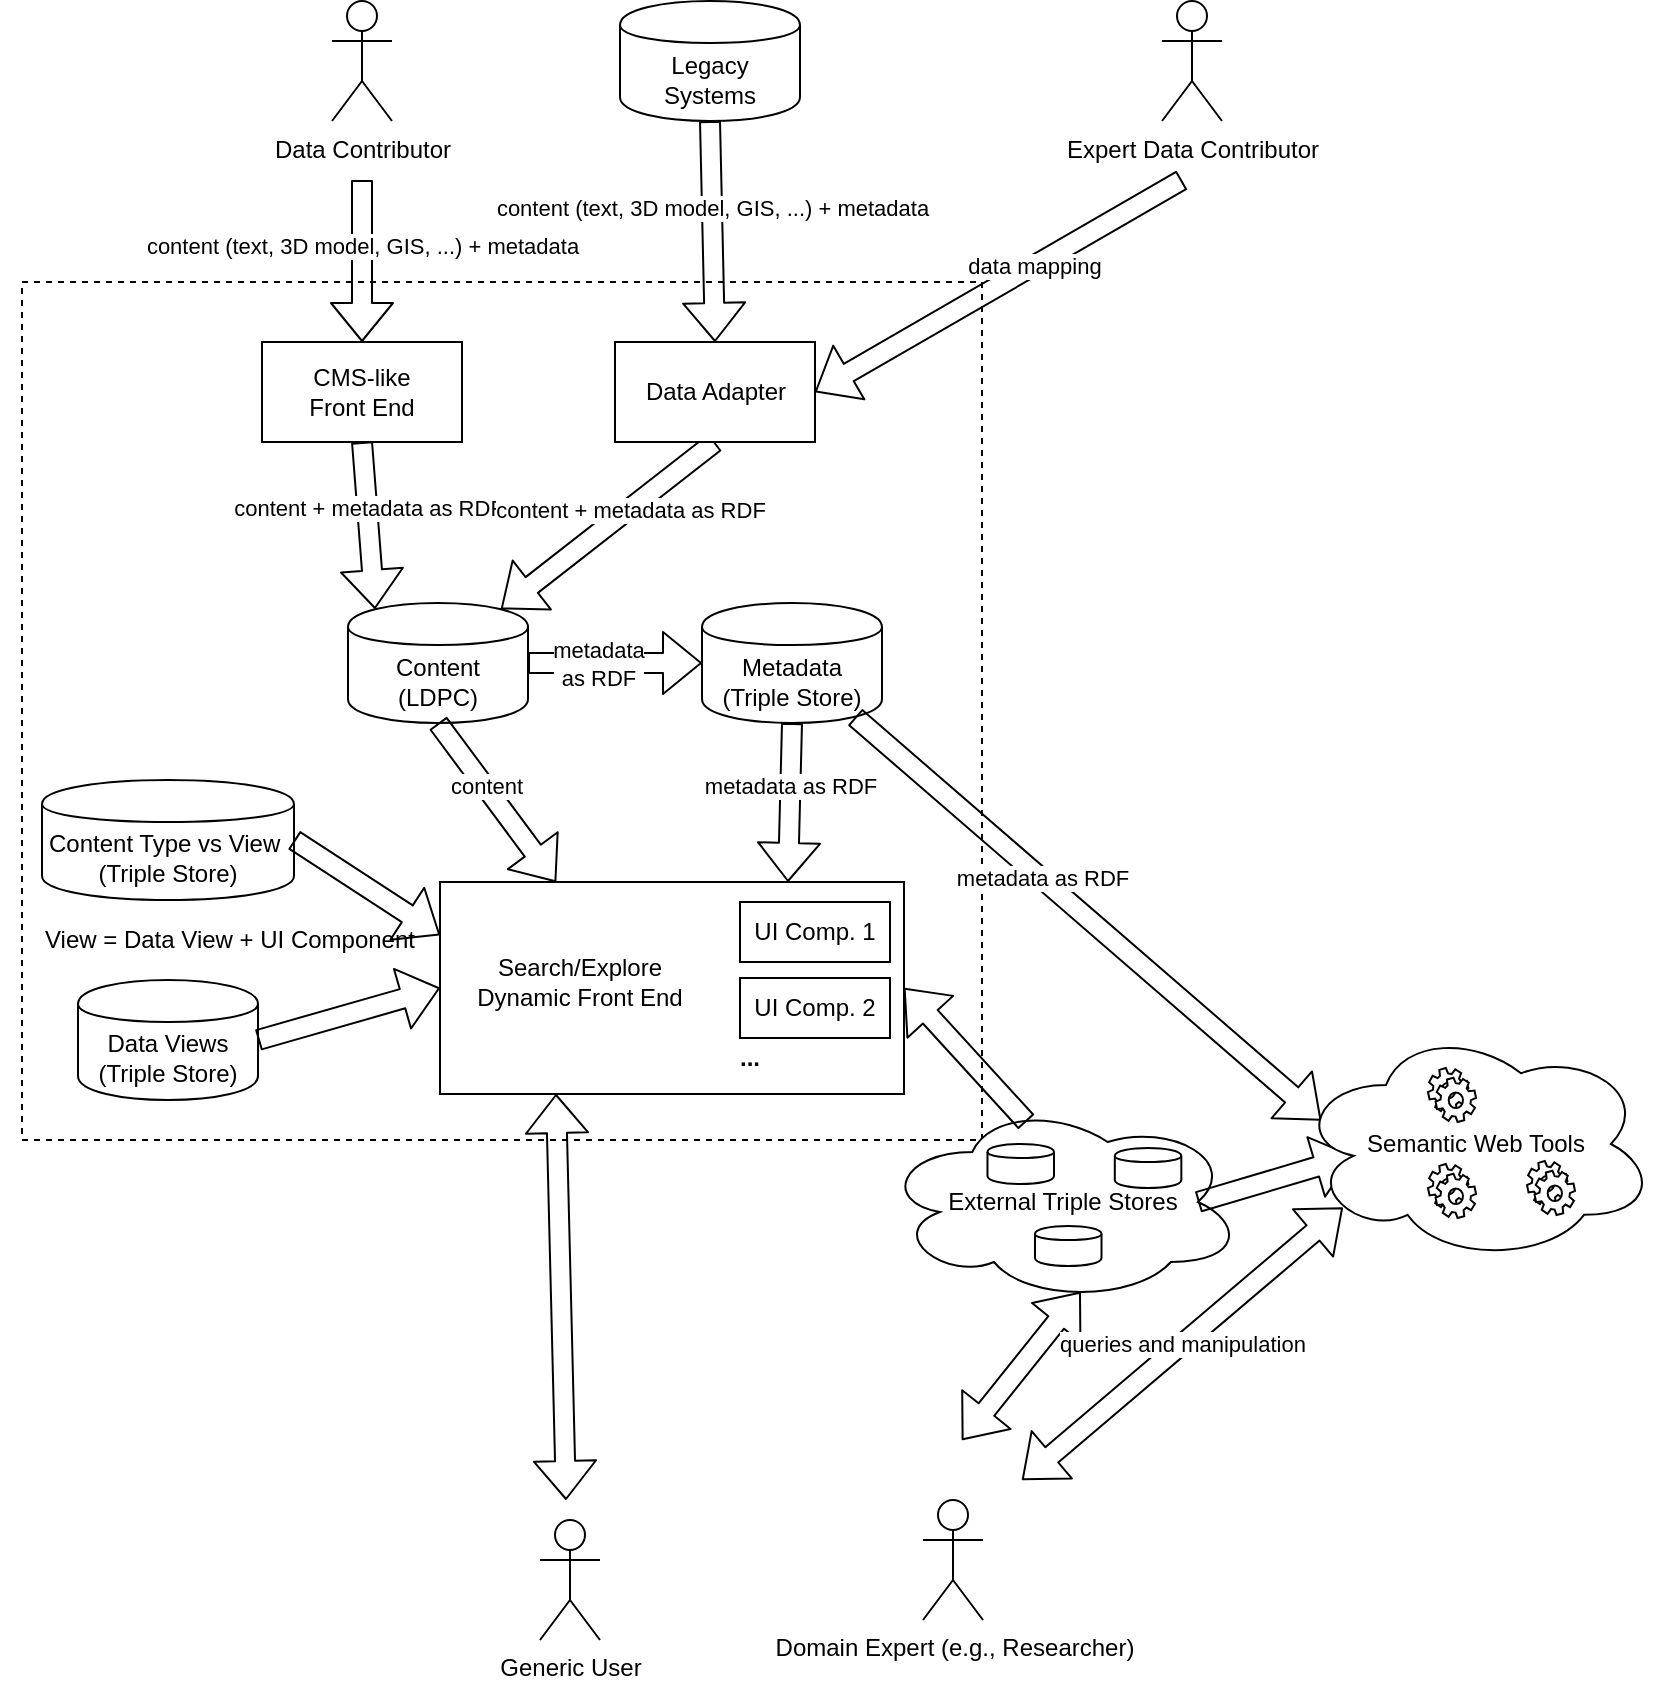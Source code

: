 <mxfile version="12.5.1" type="github" pages="3">
  <diagram id="x-GXoumUO5DQMGYrBul2" name="Generale">
    <mxGraphModel dx="2493" dy="803" grid="1" gridSize="10" guides="1" tooltips="1" connect="1" arrows="1" fold="1" page="1" pageScale="1" pageWidth="827" pageHeight="1169" math="0" shadow="0">
      <root>
        <mxCell id="0"/>
        <mxCell id="1" parent="0"/>
        <mxCell id="YvR29Pg27sldjMJZo0AP-3" value="" style="rounded=0;whiteSpace=wrap;html=1;dashed=1;" parent="1" vertex="1">
          <mxGeometry x="10" y="151" width="480" height="429" as="geometry"/>
        </mxCell>
        <mxCell id="RN9INIxDvgJOFiBCgrXU-7" value="Data Contributor" style="shape=umlActor;verticalLabelPosition=bottom;labelBackgroundColor=#ffffff;verticalAlign=top;html=1;outlineConnect=0;" parent="1" vertex="1">
          <mxGeometry x="165" y="10.5" width="30" height="60" as="geometry"/>
        </mxCell>
        <mxCell id="RN9INIxDvgJOFiBCgrXU-9" value="CMS-like&lt;br&gt;Front End" style="rounded=0;whiteSpace=wrap;html=1;" parent="1" vertex="1">
          <mxGeometry x="130" y="181" width="100" height="50" as="geometry"/>
        </mxCell>
        <mxCell id="5JjlQ0Los4AuPIkOIIEd-3" value="&lt;span&gt;Content&lt;br&gt;(LDPC)&lt;/span&gt;" style="shape=cylinder;whiteSpace=wrap;html=1;boundedLbl=1;backgroundOutline=1;" parent="1" vertex="1">
          <mxGeometry x="173" y="311.5" width="90" height="60" as="geometry"/>
        </mxCell>
        <mxCell id="5JjlQ0Los4AuPIkOIIEd-5" value="&lt;span&gt;Metadata&lt;br&gt;(Triple Store)&lt;/span&gt;" style="shape=cylinder;whiteSpace=wrap;html=1;boundedLbl=1;backgroundOutline=1;" parent="1" vertex="1">
          <mxGeometry x="350" y="311.5" width="90" height="60" as="geometry"/>
        </mxCell>
        <mxCell id="5JjlQ0Los4AuPIkOIIEd-11" value="Generic User" style="shape=umlActor;verticalLabelPosition=bottom;labelBackgroundColor=#ffffff;verticalAlign=top;html=1;outlineConnect=0;" parent="1" vertex="1">
          <mxGeometry x="269" y="770" width="30" height="60" as="geometry"/>
        </mxCell>
        <mxCell id="5JjlQ0Los4AuPIkOIIEd-12" value="Domain Expert (e.g., Researcher)" style="shape=umlActor;verticalLabelPosition=bottom;labelBackgroundColor=#ffffff;verticalAlign=top;html=1;outlineConnect=0;" parent="1" vertex="1">
          <mxGeometry x="460.5" y="760" width="30" height="60" as="geometry"/>
        </mxCell>
        <mxCell id="5JjlQ0Los4AuPIkOIIEd-15" value="content (text, 3D model, GIS, ...) + metadata" style="shape=flexArrow;endArrow=classic;html=1;entryX=0.5;entryY=0;entryDx=0;entryDy=0;" parent="1" target="RN9INIxDvgJOFiBCgrXU-9" edge="1">
          <mxGeometry x="-0.2" width="50" height="50" relative="1" as="geometry">
            <mxPoint x="180" y="100" as="sourcePoint"/>
            <mxPoint x="-130" y="600" as="targetPoint"/>
            <Array as="points"/>
            <mxPoint as="offset"/>
          </mxGeometry>
        </mxCell>
        <mxCell id="5JjlQ0Los4AuPIkOIIEd-21" value="content" style="shape=flexArrow;endArrow=classic;html=1;entryX=0.25;entryY=0;entryDx=0;entryDy=0;exitX=0.5;exitY=1;exitDx=0;exitDy=0;" parent="1" source="5JjlQ0Los4AuPIkOIIEd-3" target="5JjlQ0Los4AuPIkOIIEd-8" edge="1">
          <mxGeometry x="-0.2" width="50" height="50" relative="1" as="geometry">
            <mxPoint x="155" y="250" as="sourcePoint"/>
            <mxPoint x="154" y="323" as="targetPoint"/>
            <Array as="points"/>
            <mxPoint as="offset"/>
          </mxGeometry>
        </mxCell>
        <mxCell id="5JjlQ0Los4AuPIkOIIEd-22" value="metadata&lt;br&gt;as RDF&lt;br&gt;" style="shape=flexArrow;endArrow=classic;html=1;entryX=0;entryY=0.5;entryDx=0;entryDy=0;exitX=1;exitY=0.5;exitDx=0;exitDy=0;" parent="1" source="5JjlQ0Los4AuPIkOIIEd-3" target="5JjlQ0Los4AuPIkOIIEd-5" edge="1">
          <mxGeometry x="-0.2" width="50" height="50" relative="1" as="geometry">
            <mxPoint x="218" y="250" as="sourcePoint"/>
            <mxPoint x="217" y="323" as="targetPoint"/>
            <Array as="points"/>
            <mxPoint as="offset"/>
          </mxGeometry>
        </mxCell>
        <mxCell id="5JjlQ0Los4AuPIkOIIEd-26" value="metadata&amp;nbsp;as RDF&lt;br&gt;" style="shape=flexArrow;endArrow=classic;html=1;entryX=0.75;entryY=0;entryDx=0;entryDy=0;exitX=0.5;exitY=1;exitDx=0;exitDy=0;" parent="1" source="5JjlQ0Los4AuPIkOIIEd-5" target="5JjlQ0Los4AuPIkOIIEd-8" edge="1">
          <mxGeometry x="-0.2" width="50" height="50" relative="1" as="geometry">
            <mxPoint x="489" y="580" as="sourcePoint"/>
            <mxPoint x="451" y="683" as="targetPoint"/>
            <Array as="points"/>
            <mxPoint as="offset"/>
          </mxGeometry>
        </mxCell>
        <mxCell id="5JjlQ0Los4AuPIkOIIEd-27" value="metadata as RDF&lt;br&gt;" style="shape=flexArrow;endArrow=classic;html=1;exitX=0.85;exitY=0.95;exitDx=0;exitDy=0;exitPerimeter=0;entryX=0.07;entryY=0.4;entryDx=0;entryDy=0;entryPerimeter=0;" parent="1" source="5JjlQ0Los4AuPIkOIIEd-5" target="5JjlQ0Los4AuPIkOIIEd-36" edge="1">
          <mxGeometry x="-0.2" width="50" height="50" relative="1" as="geometry">
            <mxPoint x="244" y="647" as="sourcePoint"/>
            <mxPoint x="580" y="614" as="targetPoint"/>
            <Array as="points"/>
            <mxPoint as="offset"/>
          </mxGeometry>
        </mxCell>
        <mxCell id="5JjlQ0Los4AuPIkOIIEd-28" value="" style="shape=flexArrow;endArrow=classic;startArrow=classic;html=1;entryX=0.25;entryY=1;entryDx=0;entryDy=0;" parent="1" target="5JjlQ0Los4AuPIkOIIEd-8" edge="1">
          <mxGeometry width="50" height="50" relative="1" as="geometry">
            <mxPoint x="282" y="760" as="sourcePoint"/>
            <mxPoint x="156" y="750" as="targetPoint"/>
          </mxGeometry>
        </mxCell>
        <mxCell id="5JjlQ0Los4AuPIkOIIEd-29" value="" style="shape=flexArrow;endArrow=classic;startArrow=classic;html=1;entryX=0.55;entryY=0.95;entryDx=0;entryDy=0;entryPerimeter=0;" parent="1" target="5JjlQ0Los4AuPIkOIIEd-31" edge="1">
          <mxGeometry width="50" height="50" relative="1" as="geometry">
            <mxPoint x="480" y="730" as="sourcePoint"/>
            <mxPoint x="530" y="454" as="targetPoint"/>
          </mxGeometry>
        </mxCell>
        <mxCell id="5JjlQ0Los4AuPIkOIIEd-41" value="" style="group" parent="1" vertex="1" connectable="0">
          <mxGeometry x="440" y="561" width="191" height="121" as="geometry"/>
        </mxCell>
        <mxCell id="5JjlQ0Los4AuPIkOIIEd-31" value="External Triple Stores" style="ellipse;shape=cloud;whiteSpace=wrap;html=1;" parent="5JjlQ0Los4AuPIkOIIEd-41" vertex="1">
          <mxGeometry width="180.547" height="100" as="geometry"/>
        </mxCell>
        <mxCell id="5JjlQ0Los4AuPIkOIIEd-32" value="" style="shape=cylinder;whiteSpace=wrap;html=1;boundedLbl=1;backgroundOutline=1;" parent="5JjlQ0Los4AuPIkOIIEd-41" vertex="1">
          <mxGeometry x="52.739" y="21" width="33.259" height="20" as="geometry"/>
        </mxCell>
        <mxCell id="5JjlQ0Los4AuPIkOIIEd-33" value="" style="shape=cylinder;whiteSpace=wrap;html=1;boundedLbl=1;backgroundOutline=1;" parent="5JjlQ0Los4AuPIkOIIEd-41" vertex="1">
          <mxGeometry x="76.495" y="62" width="33.259" height="20" as="geometry"/>
        </mxCell>
        <mxCell id="5JjlQ0Los4AuPIkOIIEd-34" value="" style="shape=cylinder;whiteSpace=wrap;html=1;boundedLbl=1;backgroundOutline=1;" parent="5JjlQ0Los4AuPIkOIIEd-41" vertex="1">
          <mxGeometry x="116.405" y="23" width="33.259" height="20" as="geometry"/>
        </mxCell>
        <mxCell id="5JjlQ0Los4AuPIkOIIEd-42" value="" style="shape=flexArrow;endArrow=classic;html=1;entryX=1;entryY=0.5;entryDx=0;entryDy=0;exitX=0.4;exitY=0.1;exitDx=0;exitDy=0;exitPerimeter=0;" parent="1" source="5JjlQ0Los4AuPIkOIIEd-31" target="5JjlQ0Los4AuPIkOIIEd-8" edge="1">
          <mxGeometry x="-0.2" width="50" height="50" relative="1" as="geometry">
            <mxPoint x="340" y="647" as="sourcePoint"/>
            <mxPoint x="326" y="770" as="targetPoint"/>
            <Array as="points"/>
            <mxPoint as="offset"/>
          </mxGeometry>
        </mxCell>
        <mxCell id="5JjlQ0Los4AuPIkOIIEd-44" value="" style="shape=flexArrow;endArrow=classic;html=1;entryX=0.16;entryY=0.55;entryDx=0;entryDy=0;entryPerimeter=0;exitX=0.875;exitY=0.5;exitDx=0;exitDy=0;exitPerimeter=0;" parent="1" source="5JjlQ0Los4AuPIkOIIEd-31" target="5JjlQ0Los4AuPIkOIIEd-36" edge="1">
          <mxGeometry x="-0.2" width="50" height="50" relative="1" as="geometry">
            <mxPoint x="688" y="550" as="sourcePoint"/>
            <mxPoint x="779" y="532" as="targetPoint"/>
            <Array as="points"/>
            <mxPoint as="offset"/>
          </mxGeometry>
        </mxCell>
        <mxCell id="5JjlQ0Los4AuPIkOIIEd-45" value="queries and manipulation" style="shape=flexArrow;endArrow=classic;startArrow=classic;html=1;entryX=0.13;entryY=0.77;entryDx=0;entryDy=0;entryPerimeter=0;" parent="1" target="5JjlQ0Los4AuPIkOIIEd-36" edge="1">
          <mxGeometry width="50" height="50" relative="1" as="geometry">
            <mxPoint x="510" y="750" as="sourcePoint"/>
            <mxPoint x="815" y="548" as="targetPoint"/>
          </mxGeometry>
        </mxCell>
        <mxCell id="5JjlQ0Los4AuPIkOIIEd-70" value="&lt;span&gt;Legacy Systems&lt;/span&gt;" style="shape=cylinder;whiteSpace=wrap;html=1;boundedLbl=1;backgroundOutline=1;" parent="1" vertex="1">
          <mxGeometry x="309" y="10.5" width="90" height="60" as="geometry"/>
        </mxCell>
        <mxCell id="5JjlQ0Los4AuPIkOIIEd-72" value="content&amp;nbsp;+ metadata as RDF" style="shape=flexArrow;endArrow=classic;html=1;entryX=0.15;entryY=0.05;entryDx=0;entryDy=0;exitX=0.5;exitY=1;exitDx=0;exitDy=0;entryPerimeter=0;" parent="1" source="RN9INIxDvgJOFiBCgrXU-9" target="5JjlQ0Los4AuPIkOIIEd-3" edge="1">
          <mxGeometry x="-0.2" width="50" height="50" relative="1" as="geometry">
            <mxPoint x="187" y="140" as="sourcePoint"/>
            <mxPoint x="187" y="200" as="targetPoint"/>
            <Array as="points"/>
            <mxPoint as="offset"/>
          </mxGeometry>
        </mxCell>
        <mxCell id="5JjlQ0Los4AuPIkOIIEd-73" value="content&amp;nbsp;+ metadata as RDF" style="shape=flexArrow;endArrow=classic;html=1;entryX=0.85;entryY=0.05;entryDx=0;entryDy=0;entryPerimeter=0;exitX=0.5;exitY=1;exitDx=0;exitDy=0;" parent="1" source="YvR29Pg27sldjMJZo0AP-5" target="5JjlQ0Los4AuPIkOIIEd-3" edge="1">
          <mxGeometry x="-0.2" width="50" height="50" relative="1" as="geometry">
            <mxPoint x="187" y="250" as="sourcePoint"/>
            <mxPoint x="187" y="320" as="targetPoint"/>
            <Array as="points"/>
            <mxPoint as="offset"/>
          </mxGeometry>
        </mxCell>
        <mxCell id="YvR29Pg27sldjMJZo0AP-4" value="Expert Data Contributor" style="shape=umlActor;verticalLabelPosition=bottom;labelBackgroundColor=#ffffff;verticalAlign=top;html=1;outlineConnect=0;" parent="1" vertex="1">
          <mxGeometry x="580" y="10.5" width="30" height="60" as="geometry"/>
        </mxCell>
        <mxCell id="YvR29Pg27sldjMJZo0AP-5" value="Data Adapter" style="rounded=0;whiteSpace=wrap;html=1;" parent="1" vertex="1">
          <mxGeometry x="306.5" y="181" width="100" height="50" as="geometry"/>
        </mxCell>
        <mxCell id="YvR29Pg27sldjMJZo0AP-6" value="data mapping" style="shape=flexArrow;endArrow=classic;html=1;entryX=1;entryY=0.5;entryDx=0;entryDy=0;" parent="1" target="YvR29Pg27sldjMJZo0AP-5" edge="1">
          <mxGeometry x="-0.2" width="50" height="50" relative="1" as="geometry">
            <mxPoint x="590" y="100" as="sourcePoint"/>
            <mxPoint x="301.5" y="599.5" as="targetPoint"/>
            <Array as="points"/>
            <mxPoint as="offset"/>
          </mxGeometry>
        </mxCell>
        <mxCell id="YvR29Pg27sldjMJZo0AP-7" value="content (text, 3D model, GIS, ...) + metadata" style="shape=flexArrow;endArrow=classic;html=1;entryX=0.5;entryY=0;entryDx=0;entryDy=0;exitX=0.5;exitY=1;exitDx=0;exitDy=0;" parent="1" source="5JjlQ0Los4AuPIkOIIEd-70" target="YvR29Pg27sldjMJZo0AP-5" edge="1">
          <mxGeometry x="-0.2" width="50" height="50" relative="1" as="geometry">
            <mxPoint x="190" y="140" as="sourcePoint"/>
            <mxPoint x="190" y="191" as="targetPoint"/>
            <Array as="points"/>
            <mxPoint as="offset"/>
          </mxGeometry>
        </mxCell>
        <mxCell id="YvR29Pg27sldjMJZo0AP-8" value="&lt;span&gt;Content Type vs View&amp;nbsp;&lt;br&gt;(Triple Store)&lt;/span&gt;" style="shape=cylinder;whiteSpace=wrap;html=1;boundedLbl=1;backgroundOutline=1;" parent="1" vertex="1">
          <mxGeometry x="20" y="400" width="126" height="60" as="geometry"/>
        </mxCell>
        <mxCell id="YvR29Pg27sldjMJZo0AP-9" value="&lt;span&gt;Data Views&lt;br&gt;(Triple Store)&lt;/span&gt;" style="shape=cylinder;whiteSpace=wrap;html=1;boundedLbl=1;backgroundOutline=1;" parent="1" vertex="1">
          <mxGeometry x="38" y="500" width="90" height="60" as="geometry"/>
        </mxCell>
        <mxCell id="YvR29Pg27sldjMJZo0AP-15" value="View = Data View + UI Component" style="text;html=1;strokeColor=none;fillColor=none;align=center;verticalAlign=middle;whiteSpace=wrap;rounded=0;" parent="1" vertex="1">
          <mxGeometry x="-1" y="470" width="230" height="20" as="geometry"/>
        </mxCell>
        <mxCell id="YvR29Pg27sldjMJZo0AP-18" value="" style="shape=flexArrow;endArrow=classic;html=1;entryX=0;entryY=0.25;entryDx=0;entryDy=0;exitX=1;exitY=0.5;exitDx=0;exitDy=0;" parent="1" source="YvR29Pg27sldjMJZo0AP-8" target="5JjlQ0Los4AuPIkOIIEd-8" edge="1">
          <mxGeometry x="-0.2" width="50" height="50" relative="1" as="geometry">
            <mxPoint x="197" y="379" as="sourcePoint"/>
            <mxPoint x="214" y="644" as="targetPoint"/>
            <Array as="points"/>
            <mxPoint as="offset"/>
          </mxGeometry>
        </mxCell>
        <mxCell id="YvR29Pg27sldjMJZo0AP-19" value="" style="shape=flexArrow;endArrow=classic;html=1;entryX=0;entryY=0.5;entryDx=0;entryDy=0;exitX=1;exitY=0.5;exitDx=0;exitDy=0;" parent="1" source="YvR29Pg27sldjMJZo0AP-9" target="5JjlQ0Los4AuPIkOIIEd-8" edge="1">
          <mxGeometry x="-0.2" width="50" height="50" relative="1" as="geometry">
            <mxPoint x="93" y="470" as="sourcePoint"/>
            <mxPoint x="156" y="671" as="targetPoint"/>
            <Array as="points"/>
            <mxPoint as="offset"/>
          </mxGeometry>
        </mxCell>
        <mxCell id="YvR29Pg27sldjMJZo0AP-20" value="" style="group" parent="1" vertex="1" connectable="0">
          <mxGeometry x="219" y="451" width="232" height="106" as="geometry"/>
        </mxCell>
        <mxCell id="5JjlQ0Los4AuPIkOIIEd-8" value="" style="rounded=0;whiteSpace=wrap;html=1;" parent="YvR29Pg27sldjMJZo0AP-20" vertex="1">
          <mxGeometry width="232" height="106" as="geometry"/>
        </mxCell>
        <mxCell id="YvR29Pg27sldjMJZo0AP-10" value="UI Comp. 1" style="rounded=0;whiteSpace=wrap;html=1;" parent="YvR29Pg27sldjMJZo0AP-20" vertex="1">
          <mxGeometry x="150" y="10" width="75" height="30" as="geometry"/>
        </mxCell>
        <mxCell id="YvR29Pg27sldjMJZo0AP-11" value="UI Comp. 2" style="rounded=0;whiteSpace=wrap;html=1;" parent="YvR29Pg27sldjMJZo0AP-20" vertex="1">
          <mxGeometry x="150" y="48" width="75" height="30" as="geometry"/>
        </mxCell>
        <mxCell id="YvR29Pg27sldjMJZo0AP-12" value="&lt;b&gt;...&lt;/b&gt;" style="text;html=1;strokeColor=none;fillColor=none;align=center;verticalAlign=middle;whiteSpace=wrap;rounded=0;" parent="YvR29Pg27sldjMJZo0AP-20" vertex="1">
          <mxGeometry x="135" y="78" width="40" height="20" as="geometry"/>
        </mxCell>
        <mxCell id="YvR29Pg27sldjMJZo0AP-13" value="Search/Explore&lt;br&gt;Dynamic Front End" style="text;html=1;strokeColor=none;fillColor=none;align=center;verticalAlign=middle;whiteSpace=wrap;rounded=0;" parent="YvR29Pg27sldjMJZo0AP-20" vertex="1">
          <mxGeometry x="10" y="40" width="120" height="20" as="geometry"/>
        </mxCell>
        <mxCell id="YvR29Pg27sldjMJZo0AP-21" value="" style="group" parent="1" vertex="1" connectable="0">
          <mxGeometry x="647" y="523" width="180" height="118" as="geometry"/>
        </mxCell>
        <mxCell id="5JjlQ0Los4AuPIkOIIEd-40" value="" style="group" parent="YvR29Pg27sldjMJZo0AP-21" vertex="1" connectable="0">
          <mxGeometry width="180" height="118" as="geometry"/>
        </mxCell>
        <mxCell id="5JjlQ0Los4AuPIkOIIEd-36" value="Semantic Web Tools" style="ellipse;shape=cloud;whiteSpace=wrap;html=1;" parent="5JjlQ0Los4AuPIkOIIEd-40" vertex="1">
          <mxGeometry width="180" height="118" as="geometry"/>
        </mxCell>
        <mxCell id="5JjlQ0Los4AuPIkOIIEd-37" value="" style="shape=mxgraph.bpmn.service_task;html=1;outlineConnect=0;" parent="5JjlQ0Los4AuPIkOIIEd-40" vertex="1">
          <mxGeometry x="66" y="21" width="24" height="27" as="geometry"/>
        </mxCell>
        <mxCell id="5JjlQ0Los4AuPIkOIIEd-38" value="" style="shape=mxgraph.bpmn.service_task;html=1;outlineConnect=0;" parent="5JjlQ0Los4AuPIkOIIEd-40" vertex="1">
          <mxGeometry x="115.5" y="67.5" width="24" height="27" as="geometry"/>
        </mxCell>
        <mxCell id="5JjlQ0Los4AuPIkOIIEd-39" value="" style="shape=mxgraph.bpmn.service_task;html=1;outlineConnect=0;" parent="5JjlQ0Los4AuPIkOIIEd-40" vertex="1">
          <mxGeometry x="66" y="69" width="24" height="27" as="geometry"/>
        </mxCell>
      </root>
    </mxGraphModel>
  </diagram>
  <diagram name="FrontEnd" id="crg5hubmsC4vo62N_QPQ">
    &#xa;    
    <mxGraphModel dx="786" dy="519" grid="1" gridSize="10" guides="1" tooltips="1" connect="1" arrows="1" fold="1" page="1" pageScale="1" pageWidth="827" pageHeight="1169" math="0" shadow="0">
      &#xa;      
      <root>
        &#xa;        
        <mxCell id="D3y_FtyfmB-T3tdHoMvv-0"/>
        &#xa;        
        <mxCell id="D3y_FtyfmB-T3tdHoMvv-1" parent="D3y_FtyfmB-T3tdHoMvv-0"/>
        &#xa;        
        <mxCell id="D3y_FtyfmB-T3tdHoMvv-51" value="" style="rounded=0;whiteSpace=wrap;html=1;dashed=1;" parent="D3y_FtyfmB-T3tdHoMvv-1" vertex="1">
          &#xa;          
          <mxGeometry x="11" y="410" width="580" height="200" as="geometry"/>
          &#xa;        
        </mxCell>
        &#xa;        
        <mxCell id="D3y_FtyfmB-T3tdHoMvv-2" value="" style="rounded=0;whiteSpace=wrap;html=1;dashed=1;" parent="D3y_FtyfmB-T3tdHoMvv-1" vertex="1">
          &#xa;          
          <mxGeometry x="11" y="280" width="580" height="92" as="geometry"/>
          &#xa;        
        </mxCell>
        &#xa;        
        <mxCell id="D3y_FtyfmB-T3tdHoMvv-5" value="&lt;span&gt;Content&lt;br&gt;Repository&lt;/span&gt;" style="shape=cylinder;whiteSpace=wrap;html=1;boundedLbl=1;backgroundOutline=1;" parent="D3y_FtyfmB-T3tdHoMvv-1" vertex="1">
          &#xa;          
          <mxGeometry x="267" y="293" width="90" height="60" as="geometry"/>
          &#xa;        
        </mxCell>
        &#xa;        
        <mxCell id="D3y_FtyfmB-T3tdHoMvv-6" value="&lt;span&gt;Metadata&lt;br&gt;Store&lt;/span&gt;" style="shape=cylinder;whiteSpace=wrap;html=1;boundedLbl=1;backgroundOutline=1;" parent="D3y_FtyfmB-T3tdHoMvv-1" vertex="1">
          &#xa;          
          <mxGeometry x="431" y="293" width="90" height="60" as="geometry"/>
          &#xa;        
        </mxCell>
        &#xa;        
        <mxCell id="D3y_FtyfmB-T3tdHoMvv-7" value="User" style="shape=umlActor;verticalLabelPosition=bottom;labelBackgroundColor=#ffffff;verticalAlign=top;html=1;outlineConnect=0;" parent="D3y_FtyfmB-T3tdHoMvv-1" vertex="1">
          &#xa;          
          <mxGeometry x="505" y="660" width="30" height="60" as="geometry"/>
          &#xa;        
        </mxCell>
        &#xa;        
        <mxCell id="D3y_FtyfmB-T3tdHoMvv-10" value="content" style="shape=flexArrow;endArrow=classic;html=1;entryX=0.25;entryY=0;entryDx=0;entryDy=0;exitX=0.5;exitY=1;exitDx=0;exitDy=0;" parent="D3y_FtyfmB-T3tdHoMvv-1" source="D3y_FtyfmB-T3tdHoMvv-5" target="D3y_FtyfmB-T3tdHoMvv-37" edge="1">
          &#xa;          
          <mxGeometry x="-0.2" width="50" height="50" relative="1" as="geometry">
            &#xa;            
            <mxPoint x="166" y="250" as="sourcePoint"/>
            &#xa;            
            <mxPoint x="165" y="323" as="targetPoint"/>
            &#xa;            
            <Array as="points"/>
            &#xa;            
            <mxPoint as="offset"/>
            &#xa;          
          </mxGeometry>
          &#xa;        
        </mxCell>
        &#xa;        
        <mxCell id="D3y_FtyfmB-T3tdHoMvv-12" value="metadata&amp;nbsp;as RDF&lt;br&gt;" style="shape=flexArrow;endArrow=classic;html=1;entryX=0.75;entryY=0;entryDx=0;entryDy=0;exitX=0.5;exitY=1;exitDx=0;exitDy=0;" parent="D3y_FtyfmB-T3tdHoMvv-1" source="D3y_FtyfmB-T3tdHoMvv-6" target="D3y_FtyfmB-T3tdHoMvv-37" edge="1">
          &#xa;          
          <mxGeometry x="-0.2" width="50" height="50" relative="1" as="geometry">
            &#xa;            
            <mxPoint x="500" y="580" as="sourcePoint"/>
            &#xa;            
            <mxPoint x="462" y="683" as="targetPoint"/>
            &#xa;            
            <Array as="points"/>
            &#xa;            
            <mxPoint as="offset"/>
            &#xa;          
          </mxGeometry>
          &#xa;        
        </mxCell>
        &#xa;        
        <mxCell id="D3y_FtyfmB-T3tdHoMvv-14" value="" style="shape=flexArrow;endArrow=classic;startArrow=classic;html=1;entryX=0.5;entryY=1;entryDx=0;entryDy=0;" parent="D3y_FtyfmB-T3tdHoMvv-1" target="D3y_FtyfmB-T3tdHoMvv-37" edge="1">
          &#xa;          
          <mxGeometry width="50" height="50" relative="1" as="geometry">
            &#xa;            
            <mxPoint x="500" y="660" as="sourcePoint"/>
            &#xa;            
            <mxPoint x="156" y="750" as="targetPoint"/>
            &#xa;          
          </mxGeometry>
          &#xa;        
        </mxCell>
        &#xa;        
        <mxCell id="D3y_FtyfmB-T3tdHoMvv-15" value="" style="shape=flexArrow;endArrow=classic;startArrow=classic;html=1;exitX=1;exitY=0.5;exitDx=0;exitDy=0;entryX=0.07;entryY=0.4;entryDx=0;entryDy=0;entryPerimeter=0;" parent="D3y_FtyfmB-T3tdHoMvv-1" source="D3y_FtyfmB-T3tdHoMvv-37" target="D3y_FtyfmB-T3tdHoMvv-44" edge="1">
          &#xa;          
          <mxGeometry width="50" height="50" relative="1" as="geometry">
            &#xa;            
            <mxPoint x="480" y="730" as="sourcePoint"/>
            &#xa;            
            <mxPoint x="610" y="510" as="targetPoint"/>
            &#xa;          
          </mxGeometry>
          &#xa;        
        </mxCell>
        &#xa;        
        <mxCell id="D3y_FtyfmB-T3tdHoMvv-16" value="" style="group" parent="D3y_FtyfmB-T3tdHoMvv-1" vertex="1" connectable="0">
          &#xa;          
          <mxGeometry x="620" y="284.5" width="191" height="121" as="geometry"/>
          &#xa;        
        </mxCell>
        &#xa;        
        <mxCell id="D3y_FtyfmB-T3tdHoMvv-17" value="External Data" style="ellipse;shape=cloud;whiteSpace=wrap;html=1;" parent="D3y_FtyfmB-T3tdHoMvv-16" vertex="1">
          &#xa;          
          <mxGeometry width="180.547" height="100" as="geometry"/>
          &#xa;        
        </mxCell>
        &#xa;        
        <mxCell id="D3y_FtyfmB-T3tdHoMvv-18" value="" style="shape=cylinder;whiteSpace=wrap;html=1;boundedLbl=1;backgroundOutline=1;" parent="D3y_FtyfmB-T3tdHoMvv-16" vertex="1">
          &#xa;          
          <mxGeometry x="52.739" y="21" width="33.259" height="20" as="geometry"/>
          &#xa;        
        </mxCell>
        &#xa;        
        <mxCell id="D3y_FtyfmB-T3tdHoMvv-19" value="" style="shape=cylinder;whiteSpace=wrap;html=1;boundedLbl=1;backgroundOutline=1;" parent="D3y_FtyfmB-T3tdHoMvv-16" vertex="1">
          &#xa;          
          <mxGeometry x="76.495" y="62" width="33.259" height="20" as="geometry"/>
          &#xa;        
        </mxCell>
        &#xa;        
        <mxCell id="D3y_FtyfmB-T3tdHoMvv-20" value="" style="shape=cylinder;whiteSpace=wrap;html=1;boundedLbl=1;backgroundOutline=1;" parent="D3y_FtyfmB-T3tdHoMvv-16" vertex="1">
          &#xa;          
          <mxGeometry x="116.405" y="23" width="33.259" height="20" as="geometry"/>
          &#xa;        
        </mxCell>
        &#xa;        
        <mxCell id="D3y_FtyfmB-T3tdHoMvv-22" value="" style="shape=flexArrow;endArrow=classic;html=1;entryX=0.4;entryY=0.1;entryDx=0;entryDy=0;entryPerimeter=0;exitX=0.55;exitY=0.95;exitDx=0;exitDy=0;exitPerimeter=0;" parent="D3y_FtyfmB-T3tdHoMvv-1" source="D3y_FtyfmB-T3tdHoMvv-17" target="D3y_FtyfmB-T3tdHoMvv-44" edge="1">
          &#xa;          
          <mxGeometry x="-0.2" width="50" height="50" relative="1" as="geometry">
            &#xa;            
            <mxPoint x="732" y="412.5" as="sourcePoint"/>
            &#xa;            
            <mxPoint x="855" y="544.5" as="targetPoint"/>
            &#xa;            
            <Array as="points"/>
            &#xa;            
            <mxPoint as="offset"/>
            &#xa;          
          </mxGeometry>
          &#xa;        
        </mxCell>
        &#xa;        
        <mxCell id="D3y_FtyfmB-T3tdHoMvv-23" value="" style="shape=flexArrow;endArrow=classic;startArrow=classic;html=1;entryX=0.31;entryY=0.8;entryDx=0;entryDy=0;entryPerimeter=0;" parent="D3y_FtyfmB-T3tdHoMvv-1" target="D3y_FtyfmB-T3tdHoMvv-44" edge="1">
          &#xa;          
          <mxGeometry width="50" height="50" relative="1" as="geometry">
            &#xa;            
            <mxPoint x="540" y="660" as="sourcePoint"/>
            &#xa;            
            <mxPoint x="815" y="548" as="targetPoint"/>
            &#xa;          
          </mxGeometry>
          &#xa;        
        </mxCell>
        &#xa;        
        <mxCell id="D3y_FtyfmB-T3tdHoMvv-31" value="&lt;span&gt;Content vs View&amp;nbsp;&lt;br&gt;Mapping Rules&lt;/span&gt;" style="shape=cylinder;whiteSpace=wrap;html=1;boundedLbl=1;backgroundOutline=1;" parent="D3y_FtyfmB-T3tdHoMvv-1" vertex="1">
          &#xa;          
          <mxGeometry x="31" y="430" width="126" height="60" as="geometry"/>
          &#xa;        
        </mxCell>
        &#xa;        
        <mxCell id="D3y_FtyfmB-T3tdHoMvv-32" value="&lt;span&gt;Data View&lt;br&gt;Definitions&lt;br&gt;&lt;/span&gt;" style="shape=cylinder;whiteSpace=wrap;html=1;boundedLbl=1;backgroundOutline=1;" parent="D3y_FtyfmB-T3tdHoMvv-1" vertex="1">
          &#xa;          
          <mxGeometry x="49" y="504" width="90" height="60" as="geometry"/>
          &#xa;        
        </mxCell>
        &#xa;        
        <mxCell id="D3y_FtyfmB-T3tdHoMvv-34" value="" style="shape=flexArrow;endArrow=classic;html=1;entryX=0;entryY=0.25;entryDx=0;entryDy=0;exitX=1;exitY=0.5;exitDx=0;exitDy=0;" parent="D3y_FtyfmB-T3tdHoMvv-1" source="D3y_FtyfmB-T3tdHoMvv-31" target="D3y_FtyfmB-T3tdHoMvv-37" edge="1">
          &#xa;          
          <mxGeometry x="-0.2" width="50" height="50" relative="1" as="geometry">
            &#xa;            
            <mxPoint x="208" y="379" as="sourcePoint"/>
            &#xa;            
            <mxPoint x="225" y="644" as="targetPoint"/>
            &#xa;            
            <Array as="points"/>
            &#xa;            
            <mxPoint as="offset"/>
            &#xa;          
          </mxGeometry>
          &#xa;        
        </mxCell>
        &#xa;        
        <mxCell id="D3y_FtyfmB-T3tdHoMvv-35" value="" style="shape=flexArrow;endArrow=classic;html=1;entryX=0;entryY=0.75;entryDx=0;entryDy=0;exitX=1;exitY=0.5;exitDx=0;exitDy=0;" parent="D3y_FtyfmB-T3tdHoMvv-1" source="D3y_FtyfmB-T3tdHoMvv-32" target="D3y_FtyfmB-T3tdHoMvv-37" edge="1">
          &#xa;          
          <mxGeometry x="-0.2" width="50" height="50" relative="1" as="geometry">
            &#xa;            
            <mxPoint x="104" y="470" as="sourcePoint"/>
            &#xa;            
            <mxPoint x="167" y="671" as="targetPoint"/>
            &#xa;            
            <Array as="points"/>
            &#xa;            
            <mxPoint as="offset"/>
            &#xa;          
          </mxGeometry>
          &#xa;        
        </mxCell>
        &#xa;        
        <mxCell id="D3y_FtyfmB-T3tdHoMvv-36" value="" style="group" parent="D3y_FtyfmB-T3tdHoMvv-1" vertex="1" connectable="0">
          &#xa;          
          <mxGeometry x="230" y="451" width="330" height="106" as="geometry"/>
          &#xa;        
        </mxCell>
        &#xa;        
        <mxCell id="D3y_FtyfmB-T3tdHoMvv-37" value="" style="rounded=0;whiteSpace=wrap;html=1;" parent="D3y_FtyfmB-T3tdHoMvv-36" vertex="1">
          &#xa;          
          <mxGeometry width="330" height="106" as="geometry"/>
          &#xa;        
        </mxCell>
        &#xa;        
        <mxCell id="D3y_FtyfmB-T3tdHoMvv-38" value="UI Comp. 1" style="rounded=0;whiteSpace=wrap;html=1;" parent="D3y_FtyfmB-T3tdHoMvv-36" vertex="1">
          &#xa;          
          <mxGeometry x="150" y="10" width="75" height="30" as="geometry"/>
          &#xa;        
        </mxCell>
        &#xa;        
        <mxCell id="D3y_FtyfmB-T3tdHoMvv-39" value="UI Comp. 2" style="rounded=0;whiteSpace=wrap;html=1;" parent="D3y_FtyfmB-T3tdHoMvv-36" vertex="1">
          &#xa;          
          <mxGeometry x="150" y="48" width="75" height="30" as="geometry"/>
          &#xa;        
        </mxCell>
        &#xa;        
        <mxCell id="D3y_FtyfmB-T3tdHoMvv-40" value="&lt;b&gt;...&lt;/b&gt;" style="text;html=1;strokeColor=none;fillColor=none;align=center;verticalAlign=middle;whiteSpace=wrap;rounded=0;" parent="D3y_FtyfmB-T3tdHoMvv-36" vertex="1">
          &#xa;          
          <mxGeometry x="135" y="78" width="40" height="20" as="geometry"/>
          &#xa;        
        </mxCell>
        &#xa;        
        <mxCell id="D3y_FtyfmB-T3tdHoMvv-41" value="Dynamic Mgmt of&lt;br&gt;Front End &amp;amp; Services" style="text;html=1;strokeColor=none;fillColor=none;align=center;verticalAlign=middle;whiteSpace=wrap;rounded=0;" parent="D3y_FtyfmB-T3tdHoMvv-36" vertex="1">
          &#xa;          
          <mxGeometry y="40" width="140" height="20" as="geometry"/>
          &#xa;        
        </mxCell>
        &#xa;        
        <mxCell id="D3y_FtyfmB-T3tdHoMvv-42" value="" style="group" parent="D3y_FtyfmB-T3tdHoMvv-1" vertex="1" connectable="0">
          &#xa;          
          <mxGeometry x="621" y="457.5" width="180" height="118" as="geometry"/>
          &#xa;        
        </mxCell>
        &#xa;        
        <mxCell id="D3y_FtyfmB-T3tdHoMvv-43" value="" style="group" parent="D3y_FtyfmB-T3tdHoMvv-42" vertex="1" connectable="0">
          &#xa;          
          <mxGeometry width="180" height="118" as="geometry"/>
          &#xa;        
        </mxCell>
        &#xa;        
        <mxCell id="D3y_FtyfmB-T3tdHoMvv-44" value="External Services" style="ellipse;shape=cloud;whiteSpace=wrap;html=1;" parent="D3y_FtyfmB-T3tdHoMvv-43" vertex="1">
          &#xa;          
          <mxGeometry width="180" height="118" as="geometry"/>
          &#xa;        
        </mxCell>
        &#xa;        
        <mxCell id="D3y_FtyfmB-T3tdHoMvv-45" value="" style="shape=mxgraph.bpmn.service_task;html=1;outlineConnect=0;" parent="D3y_FtyfmB-T3tdHoMvv-43" vertex="1">
          &#xa;          
          <mxGeometry x="66" y="21" width="24" height="27" as="geometry"/>
          &#xa;        
        </mxCell>
        &#xa;        
        <mxCell id="D3y_FtyfmB-T3tdHoMvv-46" value="" style="shape=mxgraph.bpmn.service_task;html=1;outlineConnect=0;" parent="D3y_FtyfmB-T3tdHoMvv-43" vertex="1">
          &#xa;          
          <mxGeometry x="115.5" y="67.5" width="24" height="27" as="geometry"/>
          &#xa;        
        </mxCell>
        &#xa;        
        <mxCell id="D3y_FtyfmB-T3tdHoMvv-47" value="" style="shape=mxgraph.bpmn.service_task;html=1;outlineConnect=0;" parent="D3y_FtyfmB-T3tdHoMvv-43" vertex="1">
          &#xa;          
          <mxGeometry x="66" y="69" width="24" height="27" as="geometry"/>
          &#xa;        
        </mxCell>
        &#xa;        
        <mxCell id="D3y_FtyfmB-T3tdHoMvv-52" value="&lt;b&gt;Digital Library&lt;/b&gt;" style="text;html=1;strokeColor=none;fillColor=none;align=left;verticalAlign=middle;whiteSpace=wrap;rounded=0;" parent="D3y_FtyfmB-T3tdHoMvv-1" vertex="1">
          &#xa;          
          <mxGeometry x="31" y="343" width="137" height="20" as="geometry"/>
          &#xa;        
        </mxCell>
        &#xa;        
        <mxCell id="D3y_FtyfmB-T3tdHoMvv-53" value="&lt;b&gt;Modular Front End&lt;/b&gt;" style="text;html=1;strokeColor=none;fillColor=none;align=left;verticalAlign=middle;whiteSpace=wrap;rounded=0;" parent="D3y_FtyfmB-T3tdHoMvv-1" vertex="1">
          &#xa;          
          <mxGeometry x="31" y="584" width="137" height="20" as="geometry"/>
          &#xa;        
        </mxCell>
        &#xa;        
        <mxCell id="D3y_FtyfmB-T3tdHoMvv-55" value="Service 1" style="rounded=0;whiteSpace=wrap;html=1;" parent="D3y_FtyfmB-T3tdHoMvv-1" vertex="1">
          &#xa;          
          <mxGeometry x="471" y="461" width="75" height="30" as="geometry"/>
          &#xa;        
        </mxCell>
        &#xa;        
        <mxCell id="D3y_FtyfmB-T3tdHoMvv-56" value="Service 2" style="rounded=0;whiteSpace=wrap;html=1;" parent="D3y_FtyfmB-T3tdHoMvv-1" vertex="1">
          &#xa;          
          <mxGeometry x="471" y="499" width="75" height="30" as="geometry"/>
          &#xa;        
        </mxCell>
        &#xa;        
        <mxCell id="D3y_FtyfmB-T3tdHoMvv-57" value="&lt;b&gt;...&lt;/b&gt;" style="text;html=1;strokeColor=none;fillColor=none;align=center;verticalAlign=middle;whiteSpace=wrap;rounded=0;" parent="D3y_FtyfmB-T3tdHoMvv-1" vertex="1">
          &#xa;          
          <mxGeometry x="456" y="529" width="40" height="20" as="geometry"/>
          &#xa;        
        </mxCell>
        &#xa;      
      </root>
      &#xa;    
    </mxGraphModel>
    &#xa;  
  </diagram>
  <diagram name="FrontEnd-UML" id="-ZeMDtbxsD3ha33s9aEE">
    <mxGraphModel dx="2253" dy="803" grid="1" gridSize="10" guides="1" tooltips="1" connect="1" arrows="1" fold="1" page="1" pageScale="1" pageWidth="827" pageHeight="1169" math="0" shadow="0">
      <root>
        <mxCell id="8lwSTLrut1k7wmea1Iae-0"/>
        <mxCell id="8lwSTLrut1k7wmea1Iae-1" parent="8lwSTLrut1k7wmea1Iae-0"/>
        <mxCell id="8lwSTLrut1k7wmea1Iae-2" value="" style="rounded=0;whiteSpace=wrap;html=1;dashed=1;" parent="8lwSTLrut1k7wmea1Iae-1" vertex="1">
          <mxGeometry x="120" y="1690" width="580" height="200" as="geometry"/>
        </mxCell>
        <mxCell id="8lwSTLrut1k7wmea1Iae-3" value="" style="rounded=0;whiteSpace=wrap;html=1;dashed=1;" parent="8lwSTLrut1k7wmea1Iae-1" vertex="1">
          <mxGeometry x="120" y="1560" width="580" height="92" as="geometry"/>
        </mxCell>
        <mxCell id="8lwSTLrut1k7wmea1Iae-4" value="&lt;span&gt;Content&lt;br&gt;Repository&lt;/span&gt;" style="shape=cylinder;whiteSpace=wrap;html=1;boundedLbl=1;backgroundOutline=1;" parent="8lwSTLrut1k7wmea1Iae-1" vertex="1">
          <mxGeometry x="376" y="1573" width="90" height="60" as="geometry"/>
        </mxCell>
        <mxCell id="8lwSTLrut1k7wmea1Iae-5" value="&lt;span&gt;Metadata&lt;br&gt;Store&lt;/span&gt;" style="shape=cylinder;whiteSpace=wrap;html=1;boundedLbl=1;backgroundOutline=1;" parent="8lwSTLrut1k7wmea1Iae-1" vertex="1">
          <mxGeometry x="540" y="1573" width="90" height="60" as="geometry"/>
        </mxCell>
        <mxCell id="8lwSTLrut1k7wmea1Iae-6" value="User" style="shape=umlActor;verticalLabelPosition=bottom;labelBackgroundColor=#ffffff;verticalAlign=top;html=1;outlineConnect=0;" parent="8lwSTLrut1k7wmea1Iae-1" vertex="1">
          <mxGeometry x="614" y="1940" width="30" height="60" as="geometry"/>
        </mxCell>
        <mxCell id="8lwSTLrut1k7wmea1Iae-7" value="content" style="shape=flexArrow;endArrow=classic;html=1;entryX=0.25;entryY=0;entryDx=0;entryDy=0;exitX=0.5;exitY=1;exitDx=0;exitDy=0;" parent="8lwSTLrut1k7wmea1Iae-1" source="8lwSTLrut1k7wmea1Iae-4" target="8lwSTLrut1k7wmea1Iae-23" edge="1">
          <mxGeometry x="-0.2" width="50" height="50" relative="1" as="geometry">
            <mxPoint x="275" y="1530" as="sourcePoint"/>
            <mxPoint x="274" y="1603" as="targetPoint"/>
            <Array as="points"/>
            <mxPoint as="offset"/>
          </mxGeometry>
        </mxCell>
        <mxCell id="8lwSTLrut1k7wmea1Iae-8" value="metadata&amp;nbsp;as RDF&lt;br&gt;" style="shape=flexArrow;endArrow=classic;html=1;entryX=0.75;entryY=0;entryDx=0;entryDy=0;exitX=0.5;exitY=1;exitDx=0;exitDy=0;" parent="8lwSTLrut1k7wmea1Iae-1" source="8lwSTLrut1k7wmea1Iae-5" target="8lwSTLrut1k7wmea1Iae-23" edge="1">
          <mxGeometry x="-0.2" width="50" height="50" relative="1" as="geometry">
            <mxPoint x="609" y="1860" as="sourcePoint"/>
            <mxPoint x="571" y="1963" as="targetPoint"/>
            <Array as="points"/>
            <mxPoint as="offset"/>
          </mxGeometry>
        </mxCell>
        <mxCell id="8lwSTLrut1k7wmea1Iae-9" value="" style="shape=flexArrow;endArrow=classic;startArrow=classic;html=1;entryX=0.5;entryY=1;entryDx=0;entryDy=0;" parent="8lwSTLrut1k7wmea1Iae-1" target="8lwSTLrut1k7wmea1Iae-23" edge="1">
          <mxGeometry width="50" height="50" relative="1" as="geometry">
            <mxPoint x="609" y="1940" as="sourcePoint"/>
            <mxPoint x="265" y="2030" as="targetPoint"/>
          </mxGeometry>
        </mxCell>
        <mxCell id="8lwSTLrut1k7wmea1Iae-10" value="" style="shape=flexArrow;endArrow=classic;startArrow=classic;html=1;exitX=1;exitY=0.5;exitDx=0;exitDy=0;entryX=0.07;entryY=0.4;entryDx=0;entryDy=0;entryPerimeter=0;" parent="8lwSTLrut1k7wmea1Iae-1" source="8lwSTLrut1k7wmea1Iae-23" target="8lwSTLrut1k7wmea1Iae-30" edge="1">
          <mxGeometry width="50" height="50" relative="1" as="geometry">
            <mxPoint x="589" y="2010" as="sourcePoint"/>
            <mxPoint x="719" y="1790" as="targetPoint"/>
          </mxGeometry>
        </mxCell>
        <mxCell id="8lwSTLrut1k7wmea1Iae-11" value="" style="group" parent="8lwSTLrut1k7wmea1Iae-1" vertex="1" connectable="0">
          <mxGeometry x="729" y="1564.5" width="191" height="121" as="geometry"/>
        </mxCell>
        <mxCell id="8lwSTLrut1k7wmea1Iae-12" value="External Data" style="ellipse;shape=cloud;whiteSpace=wrap;html=1;" parent="8lwSTLrut1k7wmea1Iae-11" vertex="1">
          <mxGeometry width="180.547" height="100" as="geometry"/>
        </mxCell>
        <mxCell id="8lwSTLrut1k7wmea1Iae-13" value="" style="shape=cylinder;whiteSpace=wrap;html=1;boundedLbl=1;backgroundOutline=1;" parent="8lwSTLrut1k7wmea1Iae-11" vertex="1">
          <mxGeometry x="52.739" y="21" width="33.259" height="20" as="geometry"/>
        </mxCell>
        <mxCell id="8lwSTLrut1k7wmea1Iae-14" value="" style="shape=cylinder;whiteSpace=wrap;html=1;boundedLbl=1;backgroundOutline=1;" parent="8lwSTLrut1k7wmea1Iae-11" vertex="1">
          <mxGeometry x="76.495" y="62" width="33.259" height="20" as="geometry"/>
        </mxCell>
        <mxCell id="8lwSTLrut1k7wmea1Iae-15" value="" style="shape=cylinder;whiteSpace=wrap;html=1;boundedLbl=1;backgroundOutline=1;" parent="8lwSTLrut1k7wmea1Iae-11" vertex="1">
          <mxGeometry x="116.405" y="23" width="33.259" height="20" as="geometry"/>
        </mxCell>
        <mxCell id="8lwSTLrut1k7wmea1Iae-16" value="" style="shape=flexArrow;endArrow=classic;html=1;entryX=0.4;entryY=0.1;entryDx=0;entryDy=0;entryPerimeter=0;exitX=0.55;exitY=0.95;exitDx=0;exitDy=0;exitPerimeter=0;" parent="8lwSTLrut1k7wmea1Iae-1" source="8lwSTLrut1k7wmea1Iae-12" target="8lwSTLrut1k7wmea1Iae-30" edge="1">
          <mxGeometry x="-0.2" width="50" height="50" relative="1" as="geometry">
            <mxPoint x="841" y="1692.5" as="sourcePoint"/>
            <mxPoint x="964" y="1824.5" as="targetPoint"/>
            <Array as="points"/>
            <mxPoint as="offset"/>
          </mxGeometry>
        </mxCell>
        <mxCell id="8lwSTLrut1k7wmea1Iae-17" value="" style="shape=flexArrow;endArrow=classic;startArrow=classic;html=1;entryX=0.31;entryY=0.8;entryDx=0;entryDy=0;entryPerimeter=0;" parent="8lwSTLrut1k7wmea1Iae-1" target="8lwSTLrut1k7wmea1Iae-30" edge="1">
          <mxGeometry width="50" height="50" relative="1" as="geometry">
            <mxPoint x="649" y="1940" as="sourcePoint"/>
            <mxPoint x="924" y="1828" as="targetPoint"/>
          </mxGeometry>
        </mxCell>
        <mxCell id="8lwSTLrut1k7wmea1Iae-18" value="&lt;span&gt;Content vs View&amp;nbsp;&lt;br&gt;Mapping Rules&lt;/span&gt;" style="shape=cylinder;whiteSpace=wrap;html=1;boundedLbl=1;backgroundOutline=1;" parent="8lwSTLrut1k7wmea1Iae-1" vertex="1">
          <mxGeometry x="140" y="1710" width="126" height="60" as="geometry"/>
        </mxCell>
        <mxCell id="8lwSTLrut1k7wmea1Iae-19" value="&lt;span&gt;Data View&lt;br&gt;Definitions&lt;br&gt;&lt;/span&gt;" style="shape=cylinder;whiteSpace=wrap;html=1;boundedLbl=1;backgroundOutline=1;" parent="8lwSTLrut1k7wmea1Iae-1" vertex="1">
          <mxGeometry x="158" y="1784" width="90" height="60" as="geometry"/>
        </mxCell>
        <mxCell id="8lwSTLrut1k7wmea1Iae-20" value="" style="shape=flexArrow;endArrow=classic;html=1;entryX=0;entryY=0.25;entryDx=0;entryDy=0;exitX=1;exitY=0.5;exitDx=0;exitDy=0;" parent="8lwSTLrut1k7wmea1Iae-1" source="8lwSTLrut1k7wmea1Iae-18" target="8lwSTLrut1k7wmea1Iae-23" edge="1">
          <mxGeometry x="-0.2" width="50" height="50" relative="1" as="geometry">
            <mxPoint x="317" y="1659" as="sourcePoint"/>
            <mxPoint x="334" y="1924" as="targetPoint"/>
            <Array as="points"/>
            <mxPoint as="offset"/>
          </mxGeometry>
        </mxCell>
        <mxCell id="8lwSTLrut1k7wmea1Iae-21" value="" style="shape=flexArrow;endArrow=classic;html=1;entryX=0;entryY=0.75;entryDx=0;entryDy=0;exitX=1;exitY=0.5;exitDx=0;exitDy=0;" parent="8lwSTLrut1k7wmea1Iae-1" source="8lwSTLrut1k7wmea1Iae-19" target="8lwSTLrut1k7wmea1Iae-23" edge="1">
          <mxGeometry x="-0.2" width="50" height="50" relative="1" as="geometry">
            <mxPoint x="213" y="1750" as="sourcePoint"/>
            <mxPoint x="276" y="1951" as="targetPoint"/>
            <Array as="points"/>
            <mxPoint as="offset"/>
          </mxGeometry>
        </mxCell>
        <mxCell id="8lwSTLrut1k7wmea1Iae-22" value="" style="group" parent="8lwSTLrut1k7wmea1Iae-1" vertex="1" connectable="0">
          <mxGeometry x="339" y="1731" width="330" height="106" as="geometry"/>
        </mxCell>
        <mxCell id="8lwSTLrut1k7wmea1Iae-23" value="" style="rounded=0;whiteSpace=wrap;html=1;" parent="8lwSTLrut1k7wmea1Iae-22" vertex="1">
          <mxGeometry width="330" height="106" as="geometry"/>
        </mxCell>
        <mxCell id="8lwSTLrut1k7wmea1Iae-24" value="UI Comp. 1" style="rounded=0;whiteSpace=wrap;html=1;" parent="8lwSTLrut1k7wmea1Iae-22" vertex="1">
          <mxGeometry x="150" y="10" width="75" height="30" as="geometry"/>
        </mxCell>
        <mxCell id="8lwSTLrut1k7wmea1Iae-25" value="UI Comp. 2" style="rounded=0;whiteSpace=wrap;html=1;" parent="8lwSTLrut1k7wmea1Iae-22" vertex="1">
          <mxGeometry x="150" y="48" width="75" height="30" as="geometry"/>
        </mxCell>
        <mxCell id="8lwSTLrut1k7wmea1Iae-26" value="&lt;b&gt;...&lt;/b&gt;" style="text;html=1;strokeColor=none;fillColor=none;align=center;verticalAlign=middle;whiteSpace=wrap;rounded=0;" parent="8lwSTLrut1k7wmea1Iae-22" vertex="1">
          <mxGeometry x="135" y="78" width="40" height="20" as="geometry"/>
        </mxCell>
        <mxCell id="8lwSTLrut1k7wmea1Iae-27" value="Dynamic Mgmt of&lt;br&gt;Front End &amp;amp; Services" style="text;html=1;strokeColor=none;fillColor=none;align=center;verticalAlign=middle;whiteSpace=wrap;rounded=0;" parent="8lwSTLrut1k7wmea1Iae-22" vertex="1">
          <mxGeometry y="40" width="140" height="20" as="geometry"/>
        </mxCell>
        <mxCell id="8lwSTLrut1k7wmea1Iae-28" value="" style="group" parent="8lwSTLrut1k7wmea1Iae-1" vertex="1" connectable="0">
          <mxGeometry x="730" y="1737.5" width="180" height="118" as="geometry"/>
        </mxCell>
        <mxCell id="8lwSTLrut1k7wmea1Iae-29" value="" style="group" parent="8lwSTLrut1k7wmea1Iae-28" vertex="1" connectable="0">
          <mxGeometry width="180" height="118" as="geometry"/>
        </mxCell>
        <mxCell id="8lwSTLrut1k7wmea1Iae-30" value="External Services" style="ellipse;shape=cloud;whiteSpace=wrap;html=1;" parent="8lwSTLrut1k7wmea1Iae-29" vertex="1">
          <mxGeometry width="180" height="118" as="geometry"/>
        </mxCell>
        <mxCell id="8lwSTLrut1k7wmea1Iae-31" value="" style="shape=mxgraph.bpmn.service_task;html=1;outlineConnect=0;" parent="8lwSTLrut1k7wmea1Iae-29" vertex="1">
          <mxGeometry x="66" y="21" width="24" height="27" as="geometry"/>
        </mxCell>
        <mxCell id="8lwSTLrut1k7wmea1Iae-32" value="" style="shape=mxgraph.bpmn.service_task;html=1;outlineConnect=0;" parent="8lwSTLrut1k7wmea1Iae-29" vertex="1">
          <mxGeometry x="115.5" y="67.5" width="24" height="27" as="geometry"/>
        </mxCell>
        <mxCell id="8lwSTLrut1k7wmea1Iae-33" value="" style="shape=mxgraph.bpmn.service_task;html=1;outlineConnect=0;" parent="8lwSTLrut1k7wmea1Iae-29" vertex="1">
          <mxGeometry x="66" y="69" width="24" height="27" as="geometry"/>
        </mxCell>
        <mxCell id="8lwSTLrut1k7wmea1Iae-34" value="&lt;b&gt;Digital Library&lt;/b&gt;" style="text;html=1;strokeColor=none;fillColor=none;align=left;verticalAlign=middle;whiteSpace=wrap;rounded=0;" parent="8lwSTLrut1k7wmea1Iae-1" vertex="1">
          <mxGeometry x="140" y="1623" width="137" height="20" as="geometry"/>
        </mxCell>
        <mxCell id="8lwSTLrut1k7wmea1Iae-35" value="&lt;b&gt;Modular Front End&lt;/b&gt;" style="text;html=1;strokeColor=none;fillColor=none;align=left;verticalAlign=middle;whiteSpace=wrap;rounded=0;" parent="8lwSTLrut1k7wmea1Iae-1" vertex="1">
          <mxGeometry x="140" y="1864" width="137" height="20" as="geometry"/>
        </mxCell>
        <mxCell id="8lwSTLrut1k7wmea1Iae-36" value="Service 1" style="rounded=0;whiteSpace=wrap;html=1;" parent="8lwSTLrut1k7wmea1Iae-1" vertex="1">
          <mxGeometry x="580" y="1741" width="75" height="30" as="geometry"/>
        </mxCell>
        <mxCell id="8lwSTLrut1k7wmea1Iae-37" value="Service 2" style="rounded=0;whiteSpace=wrap;html=1;" parent="8lwSTLrut1k7wmea1Iae-1" vertex="1">
          <mxGeometry x="580" y="1779" width="75" height="30" as="geometry"/>
        </mxCell>
        <mxCell id="8lwSTLrut1k7wmea1Iae-38" value="&lt;b&gt;...&lt;/b&gt;" style="text;html=1;strokeColor=none;fillColor=none;align=center;verticalAlign=middle;whiteSpace=wrap;rounded=0;" parent="8lwSTLrut1k7wmea1Iae-1" vertex="1">
          <mxGeometry x="565" y="1809" width="40" height="20" as="geometry"/>
        </mxCell>
        <mxCell id="8lwSTLrut1k7wmea1Iae-39" value="«component»&lt;br&gt;&lt;b&gt;Content Repository&lt;br&gt;&lt;/b&gt;" style="html=1;" parent="8lwSTLrut1k7wmea1Iae-1" vertex="1">
          <mxGeometry x="350" y="60" width="160" height="70" as="geometry"/>
        </mxCell>
        <mxCell id="8lwSTLrut1k7wmea1Iae-40" value="" style="shape=component;jettyWidth=8;jettyHeight=4;" parent="8lwSTLrut1k7wmea1Iae-39" vertex="1">
          <mxGeometry x="1" width="20" height="20" relative="1" as="geometry">
            <mxPoint x="-27" y="7" as="offset"/>
          </mxGeometry>
        </mxCell>
        <mxCell id="8lwSTLrut1k7wmea1Iae-47" style="edgeStyle=orthogonalEdgeStyle;rounded=0;orthogonalLoop=1;jettySize=auto;html=1;exitX=0;exitY=0.5;exitDx=0;exitDy=0;exitPerimeter=0;entryX=0.5;entryY=1;entryDx=0;entryDy=0;endArrow=none;endFill=0;" parent="8lwSTLrut1k7wmea1Iae-1" source="8lwSTLrut1k7wmea1Iae-46" target="8lwSTLrut1k7wmea1Iae-39" edge="1">
          <mxGeometry relative="1" as="geometry"/>
        </mxCell>
        <mxCell id="8lwSTLrut1k7wmea1Iae-46" value="CRUD" style="shape=providedRequiredInterface;html=1;verticalLabelPosition=bottom;direction=south;" parent="8lwSTLrut1k7wmea1Iae-1" vertex="1">
          <mxGeometry x="380" y="170" width="20" height="20" as="geometry"/>
        </mxCell>
        <mxCell id="hw55FSTsT6JF-FCdRAyc-0" value="«component»&lt;br&gt;&lt;b&gt;Docker daemon&lt;/b&gt;" style="html=1;" vertex="1" parent="8lwSTLrut1k7wmea1Iae-1">
          <mxGeometry x="60" y="30" width="180" height="50" as="geometry"/>
        </mxCell>
        <mxCell id="hw55FSTsT6JF-FCdRAyc-1" value="" style="shape=component;jettyWidth=8;jettyHeight=4;" vertex="1" parent="hw55FSTsT6JF-FCdRAyc-0">
          <mxGeometry x="1" width="20" height="20" relative="1" as="geometry">
            <mxPoint x="-27" y="7" as="offset"/>
          </mxGeometry>
        </mxCell>
        <mxCell id="hw55FSTsT6JF-FCdRAyc-2" value="«docker container»&lt;br&gt;&lt;b&gt;Node.js&lt;/b&gt;" style="html=1;verticalAlign=top;" vertex="1" parent="8lwSTLrut1k7wmea1Iae-1">
          <mxGeometry x="800" y="170" width="590" height="570" as="geometry"/>
        </mxCell>
        <mxCell id="hw55FSTsT6JF-FCdRAyc-3" value="" style="shape=component;jettyWidth=8;jettyHeight=4;" vertex="1" parent="hw55FSTsT6JF-FCdRAyc-2">
          <mxGeometry x="1" width="20" height="20" relative="1" as="geometry">
            <mxPoint x="-27" y="7" as="offset"/>
          </mxGeometry>
        </mxCell>
        <mxCell id="hw55FSTsT6JF-FCdRAyc-4" value="&lt;br&gt;«npm package»&lt;br&gt;&lt;b&gt;Mngmt of Front End &amp;amp; Services&lt;/b&gt;" style="html=1;verticalAlign=top;" vertex="1" parent="8lwSTLrut1k7wmea1Iae-1">
          <mxGeometry x="370" y="300" width="320" height="240" as="geometry"/>
        </mxCell>
        <mxCell id="hw55FSTsT6JF-FCdRAyc-9" value="&lt;br&gt;«npm package»&lt;br&gt;&lt;b&gt;component set A&lt;/b&gt;" style="html=1;verticalAlign=top;" vertex="1" parent="8lwSTLrut1k7wmea1Iae-1">
          <mxGeometry x="370" y="560" width="320" height="160" as="geometry"/>
        </mxCell>
        <mxCell id="hw55FSTsT6JF-FCdRAyc-19" value="«component»&lt;br&gt;&lt;b&gt;npm&lt;/b&gt;" style="html=1;verticalAlign=middle;" vertex="1" parent="8lwSTLrut1k7wmea1Iae-1">
          <mxGeometry x="370" y="220" width="320" height="40" as="geometry"/>
        </mxCell>
        <mxCell id="hw55FSTsT6JF-FCdRAyc-20" value="" style="shape=component;jettyWidth=8;jettyHeight=4;" vertex="1" parent="hw55FSTsT6JF-FCdRAyc-19">
          <mxGeometry x="1" width="20" height="20" relative="1" as="geometry">
            <mxPoint x="-27" y="7" as="offset"/>
          </mxGeometry>
        </mxCell>
        <mxCell id="hw55FSTsT6JF-FCdRAyc-26" style="edgeStyle=orthogonalEdgeStyle;rounded=0;orthogonalLoop=1;jettySize=auto;html=1;exitX=0;exitY=0.5;exitDx=0;exitDy=0;exitPerimeter=0;entryX=0;entryY=0.5;entryDx=0;entryDy=0;endArrow=none;endFill=0;" edge="1" parent="8lwSTLrut1k7wmea1Iae-1" source="hw55FSTsT6JF-FCdRAyc-30" target="hw55FSTsT6JF-FCdRAyc-19">
          <mxGeometry relative="1" as="geometry">
            <mxPoint x="350" y="245" as="sourcePoint"/>
          </mxGeometry>
        </mxCell>
        <mxCell id="hw55FSTsT6JF-FCdRAyc-28" style="edgeStyle=orthogonalEdgeStyle;rounded=0;orthogonalLoop=1;jettySize=auto;html=1;endArrow=none;endFill=0;entryX=1;entryY=0.5;entryDx=0;entryDy=0;exitX=1;exitY=0.5;exitDx=0;exitDy=0;exitPerimeter=0;" edge="1" parent="8lwSTLrut1k7wmea1Iae-1" source="hw55FSTsT6JF-FCdRAyc-30" target="hw55FSTsT6JF-FCdRAyc-17">
          <mxGeometry relative="1" as="geometry">
            <mxPoint x="250" y="160" as="sourcePoint"/>
            <mxPoint x="339" y="330" as="targetPoint"/>
            <Array as="points">
              <mxPoint x="320" y="240"/>
              <mxPoint x="320" y="280"/>
              <mxPoint x="710" y="280"/>
              <mxPoint x="710" y="460"/>
            </Array>
          </mxGeometry>
        </mxCell>
        <mxCell id="hw55FSTsT6JF-FCdRAyc-30" value="" style="shape=providedRequiredInterface;html=1;verticalLabelPosition=bottom;direction=west;" vertex="1" parent="8lwSTLrut1k7wmea1Iae-1">
          <mxGeometry x="339" y="230" width="20" height="20" as="geometry"/>
        </mxCell>
        <mxCell id="hw55FSTsT6JF-FCdRAyc-5" value="" style="shape=component;jettyWidth=8;jettyHeight=4;" vertex="1" parent="8lwSTLrut1k7wmea1Iae-1">
          <mxGeometry x="1" width="20" height="20" relative="1" as="geometry">
            <mxPoint x="-27" y="7" as="offset"/>
          </mxGeometry>
        </mxCell>
        <mxCell id="hw55FSTsT6JF-FCdRAyc-15" value="«js component»&lt;br&gt;&lt;b&gt;service loader&lt;/b&gt;" style="html=1;" vertex="1" parent="8lwSTLrut1k7wmea1Iae-1">
          <mxGeometry x="440" y="490" width="180" height="40" as="geometry"/>
        </mxCell>
        <mxCell id="hw55FSTsT6JF-FCdRAyc-16" value="" style="shape=component;jettyWidth=8;jettyHeight=4;" vertex="1" parent="hw55FSTsT6JF-FCdRAyc-15">
          <mxGeometry x="1" width="20" height="20" relative="1" as="geometry">
            <mxPoint x="-27" y="7" as="offset"/>
          </mxGeometry>
        </mxCell>
        <mxCell id="hw55FSTsT6JF-FCdRAyc-17" value="«js component»&lt;br&gt;&lt;b&gt;npm react comp. loader&lt;/b&gt;" style="html=1;" vertex="1" parent="8lwSTLrut1k7wmea1Iae-1">
          <mxGeometry x="440" y="440" width="180" height="40" as="geometry"/>
        </mxCell>
        <mxCell id="hw55FSTsT6JF-FCdRAyc-18" value="" style="shape=component;jettyWidth=8;jettyHeight=4;" vertex="1" parent="hw55FSTsT6JF-FCdRAyc-17">
          <mxGeometry x="1" width="20" height="20" relative="1" as="geometry">
            <mxPoint x="-27" y="7" as="offset"/>
          </mxGeometry>
        </mxCell>
        <mxCell id="hw55FSTsT6JF-FCdRAyc-6" value="«react component»&lt;br&gt;&lt;b&gt;entry point&lt;/b&gt;" style="html=1;" vertex="1" parent="8lwSTLrut1k7wmea1Iae-1">
          <mxGeometry x="440" y="360" width="180" height="40" as="geometry"/>
        </mxCell>
        <mxCell id="hw55FSTsT6JF-FCdRAyc-7" value="" style="shape=component;jettyWidth=8;jettyHeight=4;" vertex="1" parent="hw55FSTsT6JF-FCdRAyc-6">
          <mxGeometry x="1" width="20" height="20" relative="1" as="geometry">
            <mxPoint x="-27" y="7" as="offset"/>
          </mxGeometry>
        </mxCell>
        <mxCell id="hw55FSTsT6JF-FCdRAyc-34" style="edgeStyle=orthogonalEdgeStyle;rounded=0;orthogonalLoop=1;jettySize=auto;html=1;exitX=0;exitY=0.5;exitDx=0;exitDy=0;exitPerimeter=0;entryX=0;entryY=0.5;entryDx=0;entryDy=0;endArrow=none;endFill=0;" edge="1" parent="8lwSTLrut1k7wmea1Iae-1" source="hw55FSTsT6JF-FCdRAyc-31" target="hw55FSTsT6JF-FCdRAyc-6">
          <mxGeometry relative="1" as="geometry"/>
        </mxCell>
        <mxCell id="hw55FSTsT6JF-FCdRAyc-31" value="" style="shape=providedRequiredInterface;html=1;verticalLabelPosition=bottom;direction=west;" vertex="1" parent="8lwSTLrut1k7wmea1Iae-1">
          <mxGeometry x="339" y="370" width="20" height="20" as="geometry"/>
        </mxCell>
        <mxCell id="hw55FSTsT6JF-FCdRAyc-36" value="" style="edgeStyle=orthogonalEdgeStyle;rounded=0;orthogonalLoop=1;jettySize=auto;html=1;endArrow=none;endFill=0;entryX=1;entryY=0.5;entryDx=0;entryDy=0;exitX=1;exitY=0.5;exitDx=0;exitDy=0;exitPerimeter=0;" edge="1" parent="8lwSTLrut1k7wmea1Iae-1" source="hw55FSTsT6JF-FCdRAyc-32" target="hw55FSTsT6JF-FCdRAyc-6">
          <mxGeometry relative="1" as="geometry">
            <mxPoint x="320" y="440" as="targetPoint"/>
            <Array as="points">
              <mxPoint x="390" y="460"/>
              <mxPoint x="390" y="420"/>
              <mxPoint x="640" y="420"/>
              <mxPoint x="640" y="380"/>
            </Array>
          </mxGeometry>
        </mxCell>
        <mxCell id="hw55FSTsT6JF-FCdRAyc-37" style="edgeStyle=orthogonalEdgeStyle;rounded=0;orthogonalLoop=1;jettySize=auto;html=1;exitX=0;exitY=0.5;exitDx=0;exitDy=0;exitPerimeter=0;entryX=0;entryY=0.5;entryDx=0;entryDy=0;endArrow=none;endFill=0;" edge="1" parent="8lwSTLrut1k7wmea1Iae-1" source="hw55FSTsT6JF-FCdRAyc-32" target="hw55FSTsT6JF-FCdRAyc-17">
          <mxGeometry relative="1" as="geometry"/>
        </mxCell>
        <mxCell id="hw55FSTsT6JF-FCdRAyc-32" value="" style="shape=providedRequiredInterface;html=1;verticalLabelPosition=bottom;direction=west;" vertex="1" parent="8lwSTLrut1k7wmea1Iae-1">
          <mxGeometry x="410" y="450" width="20" height="20" as="geometry"/>
        </mxCell>
        <mxCell id="hw55FSTsT6JF-FCdRAyc-38" style="edgeStyle=orthogonalEdgeStyle;rounded=0;orthogonalLoop=1;jettySize=auto;html=1;exitX=0;exitY=0.5;exitDx=0;exitDy=0;exitPerimeter=0;entryX=0;entryY=0.5;entryDx=0;entryDy=0;endArrow=none;endFill=0;" edge="1" parent="8lwSTLrut1k7wmea1Iae-1" source="hw55FSTsT6JF-FCdRAyc-33" target="hw55FSTsT6JF-FCdRAyc-15">
          <mxGeometry relative="1" as="geometry"/>
        </mxCell>
        <mxCell id="hw55FSTsT6JF-FCdRAyc-39" style="edgeStyle=orthogonalEdgeStyle;rounded=0;orthogonalLoop=1;jettySize=auto;html=1;exitX=1;exitY=0.5;exitDx=0;exitDy=0;exitPerimeter=0;entryX=1;entryY=0.5;entryDx=0;entryDy=0;endArrow=none;endFill=0;" edge="1" parent="8lwSTLrut1k7wmea1Iae-1" source="hw55FSTsT6JF-FCdRAyc-33" target="hw55FSTsT6JF-FCdRAyc-6">
          <mxGeometry relative="1" as="geometry">
            <Array as="points">
              <mxPoint x="390" y="510"/>
              <mxPoint x="390" y="420"/>
              <mxPoint x="640" y="420"/>
              <mxPoint x="640" y="380"/>
            </Array>
          </mxGeometry>
        </mxCell>
        <mxCell id="hw55FSTsT6JF-FCdRAyc-33" value="" style="shape=providedRequiredInterface;html=1;verticalLabelPosition=bottom;direction=west;" vertex="1" parent="8lwSTLrut1k7wmea1Iae-1">
          <mxGeometry x="410" y="500" width="20" height="20" as="geometry"/>
        </mxCell>
        <mxCell id="hw55FSTsT6JF-FCdRAyc-43" style="edgeStyle=orthogonalEdgeStyle;rounded=0;orthogonalLoop=1;jettySize=auto;html=1;exitX=0;exitY=0.5;exitDx=0;exitDy=0;exitPerimeter=0;entryX=0;entryY=0.5;entryDx=0;entryDy=0;endArrow=none;endFill=0;" edge="1" parent="8lwSTLrut1k7wmea1Iae-1" source="hw55FSTsT6JF-FCdRAyc-40" target="hw55FSTsT6JF-FCdRAyc-11">
          <mxGeometry relative="1" as="geometry"/>
        </mxCell>
        <mxCell id="hw55FSTsT6JF-FCdRAyc-44" style="edgeStyle=orthogonalEdgeStyle;rounded=0;orthogonalLoop=1;jettySize=auto;html=1;exitX=1;exitY=0.5;exitDx=0;exitDy=0;exitPerimeter=0;endArrow=none;endFill=0;entryX=1;entryY=0.5;entryDx=0;entryDy=0;" edge="1" parent="8lwSTLrut1k7wmea1Iae-1" source="hw55FSTsT6JF-FCdRAyc-40" target="hw55FSTsT6JF-FCdRAyc-6">
          <mxGeometry relative="1" as="geometry">
            <mxPoint x="610" y="380" as="targetPoint"/>
            <Array as="points">
              <mxPoint x="320" y="640"/>
              <mxPoint x="320" y="420"/>
              <mxPoint x="640" y="420"/>
              <mxPoint x="640" y="380"/>
            </Array>
          </mxGeometry>
        </mxCell>
        <mxCell id="hw55FSTsT6JF-FCdRAyc-40" value="" style="shape=providedRequiredInterface;html=1;verticalLabelPosition=bottom;direction=west;" vertex="1" parent="8lwSTLrut1k7wmea1Iae-1">
          <mxGeometry x="339" y="630" width="20" height="20" as="geometry"/>
        </mxCell>
        <mxCell id="hw55FSTsT6JF-FCdRAyc-42" style="edgeStyle=orthogonalEdgeStyle;rounded=0;orthogonalLoop=1;jettySize=auto;html=1;exitX=0;exitY=0.5;exitDx=0;exitDy=0;exitPerimeter=0;entryX=0;entryY=0.5;entryDx=0;entryDy=0;endArrow=none;endFill=0;" edge="1" parent="8lwSTLrut1k7wmea1Iae-1" source="hw55FSTsT6JF-FCdRAyc-41" target="hw55FSTsT6JF-FCdRAyc-13">
          <mxGeometry relative="1" as="geometry"/>
        </mxCell>
        <mxCell id="hw55FSTsT6JF-FCdRAyc-45" style="edgeStyle=orthogonalEdgeStyle;rounded=0;orthogonalLoop=1;jettySize=auto;html=1;exitX=1;exitY=0.5;exitDx=0;exitDy=0;exitPerimeter=0;entryX=1;entryY=0.5;entryDx=0;entryDy=0;endArrow=none;endFill=0;" edge="1" parent="8lwSTLrut1k7wmea1Iae-1" source="hw55FSTsT6JF-FCdRAyc-41" target="hw55FSTsT6JF-FCdRAyc-6">
          <mxGeometry relative="1" as="geometry">
            <Array as="points">
              <mxPoint x="320" y="690"/>
              <mxPoint x="320" y="420"/>
              <mxPoint x="640" y="420"/>
              <mxPoint x="640" y="380"/>
            </Array>
          </mxGeometry>
        </mxCell>
        <mxCell id="hw55FSTsT6JF-FCdRAyc-41" value="" style="shape=providedRequiredInterface;html=1;verticalLabelPosition=bottom;direction=west;" vertex="1" parent="8lwSTLrut1k7wmea1Iae-1">
          <mxGeometry x="339" y="680" width="20" height="20" as="geometry"/>
        </mxCell>
        <mxCell id="hw55FSTsT6JF-FCdRAyc-10" value="" style="shape=component;jettyWidth=8;jettyHeight=4;" vertex="1" parent="8lwSTLrut1k7wmea1Iae-1">
          <mxGeometry x="1" width="20" height="20" relative="1" as="geometry">
            <mxPoint x="-27" y="7" as="offset"/>
          </mxGeometry>
        </mxCell>
        <mxCell id="hw55FSTsT6JF-FCdRAyc-11" value="«react component»&lt;br&gt;&lt;b&gt;component A1&lt;/b&gt;" style="html=1;" vertex="1" parent="8lwSTLrut1k7wmea1Iae-1">
          <mxGeometry x="440" y="620" width="180" height="40" as="geometry"/>
        </mxCell>
        <mxCell id="hw55FSTsT6JF-FCdRAyc-12" value="" style="shape=component;jettyWidth=8;jettyHeight=4;" vertex="1" parent="hw55FSTsT6JF-FCdRAyc-11">
          <mxGeometry x="1" width="20" height="20" relative="1" as="geometry">
            <mxPoint x="-27" y="7" as="offset"/>
          </mxGeometry>
        </mxCell>
        <mxCell id="hw55FSTsT6JF-FCdRAyc-13" value="«react component»&lt;br&gt;&lt;b&gt;component A2&lt;/b&gt;" style="html=1;" vertex="1" parent="8lwSTLrut1k7wmea1Iae-1">
          <mxGeometry x="440" y="670" width="180" height="40" as="geometry"/>
        </mxCell>
        <mxCell id="hw55FSTsT6JF-FCdRAyc-14" value="" style="shape=component;jettyWidth=8;jettyHeight=4;" vertex="1" parent="hw55FSTsT6JF-FCdRAyc-13">
          <mxGeometry x="1" width="20" height="20" relative="1" as="geometry">
            <mxPoint x="-27" y="7" as="offset"/>
          </mxGeometry>
        </mxCell>
      </root>
    </mxGraphModel>
  </diagram>
</mxfile>
